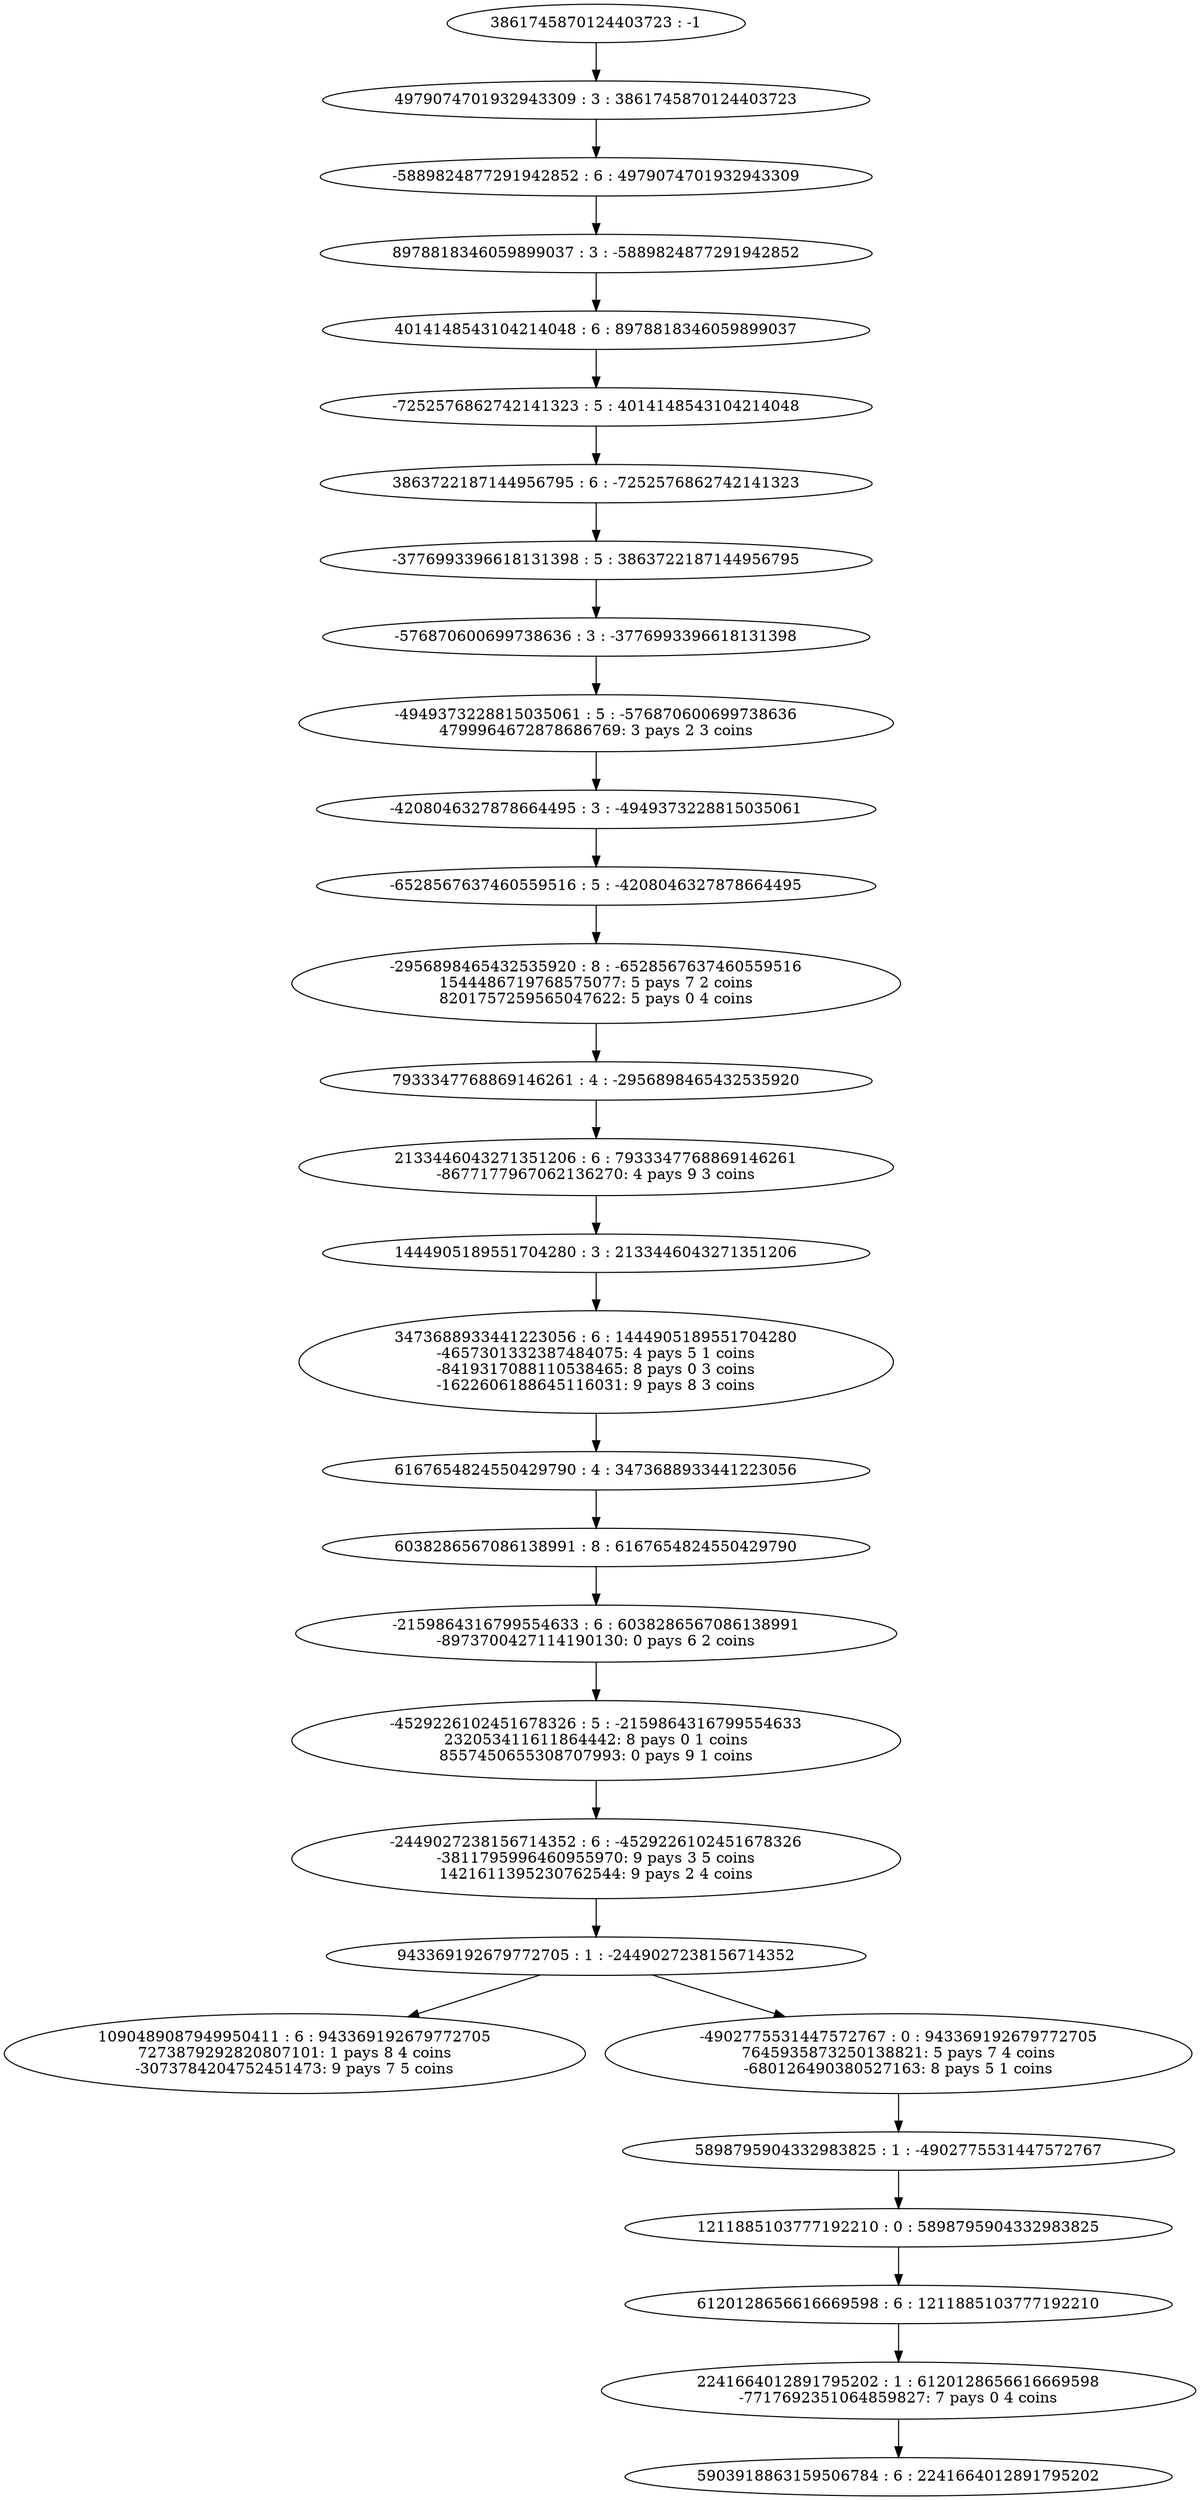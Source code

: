 digraph "plots_10_0.9_0.1_1000000.0_6000.0_2880000.0/tree_6_28.dot" {
	0 [label="3861745870124403723 : -1"]
	1 [label="4979074701932943309 : 3 : 3861745870124403723
"]
	2 [label="-5889824877291942852 : 6 : 4979074701932943309
"]
	3 [label="8978818346059899037 : 3 : -5889824877291942852
"]
	4 [label="4014148543104214048 : 6 : 8978818346059899037
"]
	5 [label="-7252576862742141323 : 5 : 4014148543104214048
"]
	6 [label="3863722187144956795 : 6 : -7252576862742141323
"]
	7 [label="-3776993396618131398 : 5 : 3863722187144956795
"]
	8 [label="-576870600699738636 : 3 : -3776993396618131398
"]
	9 [label="-4949373228815035061 : 5 : -576870600699738636
4799964672878686769: 3 pays 2 3 coins
"]
	10 [label="-4208046327878664495 : 3 : -4949373228815035061
"]
	11 [label="-6528567637460559516 : 5 : -4208046327878664495
"]
	12 [label="-2956898465432535920 : 8 : -6528567637460559516
1544486719768575077: 5 pays 7 2 coins
8201757259565047622: 5 pays 0 4 coins
"]
	13 [label="7933347768869146261 : 4 : -2956898465432535920
"]
	14 [label="2133446043271351206 : 6 : 7933347768869146261
-8677177967062136270: 4 pays 9 3 coins
"]
	15 [label="1444905189551704280 : 3 : 2133446043271351206
"]
	16 [label="3473688933441223056 : 6 : 1444905189551704280
-4657301332387484075: 4 pays 5 1 coins
-8419317088110538465: 8 pays 0 3 coins
-1622606188645116031: 9 pays 8 3 coins
"]
	17 [label="6167654824550429790 : 4 : 3473688933441223056
"]
	18 [label="6038286567086138991 : 8 : 6167654824550429790
"]
	19 [label="-2159864316799554633 : 6 : 6038286567086138991
-8973700427114190130: 0 pays 6 2 coins
"]
	20 [label="-4529226102451678326 : 5 : -2159864316799554633
232053411611864442: 8 pays 0 1 coins
8557450655308707993: 0 pays 9 1 coins
"]
	21 [label="-2449027238156714352 : 6 : -4529226102451678326
-3811795996460955970: 9 pays 3 5 coins
1421611395230762544: 9 pays 2 4 coins
"]
	22 [label="943369192679772705 : 1 : -2449027238156714352
"]
	23 [label="1090489087949950411 : 6 : 943369192679772705
7273879292820807101: 1 pays 8 4 coins
-3073784204752451473: 9 pays 7 5 coins
"]
	24 [label="-4902775531447572767 : 0 : 943369192679772705
7645935873250138821: 5 pays 7 4 coins
-680126490380527163: 8 pays 5 1 coins
"]
	25 [label="5898795904332983825 : 1 : -4902775531447572767
"]
	26 [label="1211885103777192210 : 0 : 5898795904332983825
"]
	27 [label="6120128656616669598 : 6 : 1211885103777192210
"]
	28 [label="2241664012891795202 : 1 : 6120128656616669598
-7717692351064859827: 7 pays 0 4 coins
"]
	29 [label="5903918863159506784 : 6 : 2241664012891795202
"]
	0 -> 1
	1 -> 2
	2 -> 3
	3 -> 4
	4 -> 5
	5 -> 6
	6 -> 7
	7 -> 8
	8 -> 9
	9 -> 10
	10 -> 11
	11 -> 12
	12 -> 13
	13 -> 14
	14 -> 15
	15 -> 16
	16 -> 17
	17 -> 18
	18 -> 19
	19 -> 20
	20 -> 21
	21 -> 22
	22 -> 23
	22 -> 24
	24 -> 25
	25 -> 26
	26 -> 27
	27 -> 28
	28 -> 29
}
